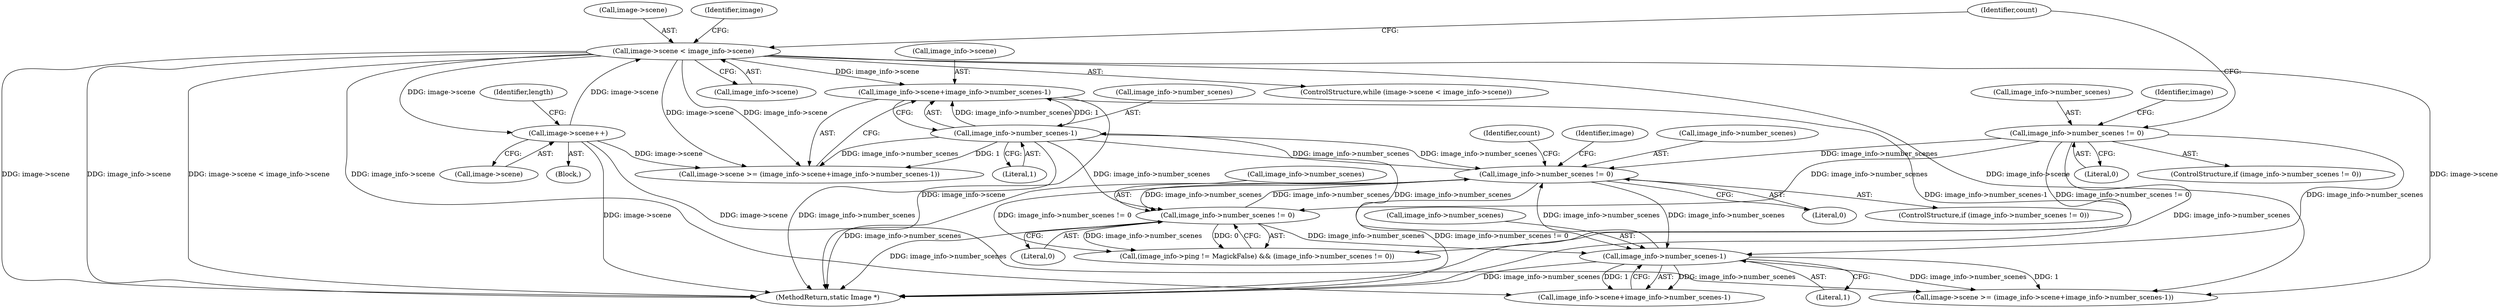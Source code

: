 digraph "0_ImageMagick_f6e9d0d9955e85bdd7540b251cd50d598dacc5e6_6@pointer" {
"1003521" [label="(Call,image_info->scene+image_info->number_scenes-1)"];
"1000290" [label="(Call,image->scene < image_info->scene)"];
"1000298" [label="(Call,image->scene++)"];
"1003525" [label="(Call,image_info->number_scenes-1)"];
"1003511" [label="(Call,image_info->number_scenes != 0)"];
"1000284" [label="(Call,image_info->number_scenes != 0)"];
"1000367" [label="(Call,image_info->number_scenes-1)"];
"1000353" [label="(Call,image_info->number_scenes != 0)"];
"1000285" [label="(Call,image_info->number_scenes)"];
"1003522" [label="(Call,image_info->scene)"];
"1000284" [label="(Call,image_info->number_scenes != 0)"];
"1000363" [label="(Call,image_info->scene+image_info->number_scenes-1)"];
"1003510" [label="(ControlStructure,if (image_info->number_scenes != 0))"];
"1000347" [label="(Call,(image_info->ping != MagickFalse) && (image_info->number_scenes != 0))"];
"1000354" [label="(Call,image_info->number_scenes)"];
"1000371" [label="(Literal,1)"];
"1000290" [label="(Call,image->scene < image_info->scene)"];
"1000359" [label="(Call,image->scene >= (image_info->scene+image_info->number_scenes-1))"];
"1003529" [label="(Literal,1)"];
"1003517" [label="(Call,image->scene >= (image_info->scene+image_info->number_scenes-1))"];
"1000298" [label="(Call,image->scene++)"];
"1000297" [label="(Block,)"];
"1000303" [label="(Identifier,length)"];
"1000288" [label="(Literal,0)"];
"1000283" [label="(ControlStructure,if (image_info->number_scenes != 0))"];
"1003515" [label="(Literal,0)"];
"1000336" [label="(Identifier,count)"];
"1000291" [label="(Call,image->scene)"];
"1003512" [label="(Call,image_info->number_scenes)"];
"1000357" [label="(Literal,0)"];
"1000353" [label="(Call,image_info->number_scenes != 0)"];
"1000292" [label="(Identifier,image)"];
"1000367" [label="(Call,image_info->number_scenes-1)"];
"1000300" [label="(Identifier,image)"];
"1003533" [label="(Identifier,count)"];
"1003511" [label="(Call,image_info->number_scenes != 0)"];
"1003525" [label="(Call,image_info->number_scenes-1)"];
"1003606" [label="(MethodReturn,static Image *)"];
"1003526" [label="(Call,image_info->number_scenes)"];
"1000299" [label="(Call,image->scene)"];
"1000294" [label="(Call,image_info->scene)"];
"1000289" [label="(ControlStructure,while (image->scene < image_info->scene))"];
"1000368" [label="(Call,image_info->number_scenes)"];
"1003521" [label="(Call,image_info->scene+image_info->number_scenes-1)"];
"1003519" [label="(Identifier,image)"];
"1003521" -> "1003517"  [label="AST: "];
"1003521" -> "1003525"  [label="CFG: "];
"1003522" -> "1003521"  [label="AST: "];
"1003525" -> "1003521"  [label="AST: "];
"1003517" -> "1003521"  [label="CFG: "];
"1003521" -> "1003606"  [label="DDG: image_info->scene"];
"1003521" -> "1003606"  [label="DDG: image_info->number_scenes-1"];
"1000290" -> "1003521"  [label="DDG: image_info->scene"];
"1003525" -> "1003521"  [label="DDG: image_info->number_scenes"];
"1003525" -> "1003521"  [label="DDG: 1"];
"1000290" -> "1000289"  [label="AST: "];
"1000290" -> "1000294"  [label="CFG: "];
"1000291" -> "1000290"  [label="AST: "];
"1000294" -> "1000290"  [label="AST: "];
"1000300" -> "1000290"  [label="CFG: "];
"1000336" -> "1000290"  [label="CFG: "];
"1000290" -> "1003606"  [label="DDG: image->scene"];
"1000290" -> "1003606"  [label="DDG: image_info->scene"];
"1000290" -> "1003606"  [label="DDG: image->scene < image_info->scene"];
"1000298" -> "1000290"  [label="DDG: image->scene"];
"1000290" -> "1000298"  [label="DDG: image->scene"];
"1000290" -> "1000359"  [label="DDG: image->scene"];
"1000290" -> "1000359"  [label="DDG: image_info->scene"];
"1000290" -> "1000363"  [label="DDG: image_info->scene"];
"1000290" -> "1003517"  [label="DDG: image->scene"];
"1000290" -> "1003517"  [label="DDG: image_info->scene"];
"1000298" -> "1000297"  [label="AST: "];
"1000298" -> "1000299"  [label="CFG: "];
"1000299" -> "1000298"  [label="AST: "];
"1000303" -> "1000298"  [label="CFG: "];
"1000298" -> "1003606"  [label="DDG: image->scene"];
"1000298" -> "1000359"  [label="DDG: image->scene"];
"1000298" -> "1003517"  [label="DDG: image->scene"];
"1003525" -> "1003529"  [label="CFG: "];
"1003526" -> "1003525"  [label="AST: "];
"1003529" -> "1003525"  [label="AST: "];
"1003525" -> "1003606"  [label="DDG: image_info->number_scenes"];
"1003525" -> "1000353"  [label="DDG: image_info->number_scenes"];
"1003525" -> "1000367"  [label="DDG: image_info->number_scenes"];
"1003525" -> "1003511"  [label="DDG: image_info->number_scenes"];
"1003525" -> "1003517"  [label="DDG: image_info->number_scenes"];
"1003525" -> "1003517"  [label="DDG: 1"];
"1003511" -> "1003525"  [label="DDG: image_info->number_scenes"];
"1003511" -> "1003510"  [label="AST: "];
"1003511" -> "1003515"  [label="CFG: "];
"1003512" -> "1003511"  [label="AST: "];
"1003515" -> "1003511"  [label="AST: "];
"1003519" -> "1003511"  [label="CFG: "];
"1003533" -> "1003511"  [label="CFG: "];
"1003511" -> "1003606"  [label="DDG: image_info->number_scenes != 0"];
"1003511" -> "1003606"  [label="DDG: image_info->number_scenes"];
"1003511" -> "1000347"  [label="DDG: image_info->number_scenes != 0"];
"1003511" -> "1000353"  [label="DDG: image_info->number_scenes"];
"1003511" -> "1000367"  [label="DDG: image_info->number_scenes"];
"1000284" -> "1003511"  [label="DDG: image_info->number_scenes"];
"1000367" -> "1003511"  [label="DDG: image_info->number_scenes"];
"1000353" -> "1003511"  [label="DDG: image_info->number_scenes"];
"1000284" -> "1000283"  [label="AST: "];
"1000284" -> "1000288"  [label="CFG: "];
"1000285" -> "1000284"  [label="AST: "];
"1000288" -> "1000284"  [label="AST: "];
"1000292" -> "1000284"  [label="CFG: "];
"1000336" -> "1000284"  [label="CFG: "];
"1000284" -> "1003606"  [label="DDG: image_info->number_scenes"];
"1000284" -> "1000347"  [label="DDG: image_info->number_scenes != 0"];
"1000284" -> "1000353"  [label="DDG: image_info->number_scenes"];
"1000284" -> "1000367"  [label="DDG: image_info->number_scenes"];
"1000367" -> "1000363"  [label="AST: "];
"1000367" -> "1000371"  [label="CFG: "];
"1000368" -> "1000367"  [label="AST: "];
"1000371" -> "1000367"  [label="AST: "];
"1000363" -> "1000367"  [label="CFG: "];
"1000367" -> "1003606"  [label="DDG: image_info->number_scenes"];
"1000367" -> "1000359"  [label="DDG: image_info->number_scenes"];
"1000367" -> "1000359"  [label="DDG: 1"];
"1000367" -> "1000363"  [label="DDG: image_info->number_scenes"];
"1000367" -> "1000363"  [label="DDG: 1"];
"1000353" -> "1000367"  [label="DDG: image_info->number_scenes"];
"1000353" -> "1000347"  [label="AST: "];
"1000353" -> "1000357"  [label="CFG: "];
"1000354" -> "1000353"  [label="AST: "];
"1000357" -> "1000353"  [label="AST: "];
"1000347" -> "1000353"  [label="CFG: "];
"1000353" -> "1003606"  [label="DDG: image_info->number_scenes"];
"1000353" -> "1000347"  [label="DDG: image_info->number_scenes"];
"1000353" -> "1000347"  [label="DDG: 0"];
}
